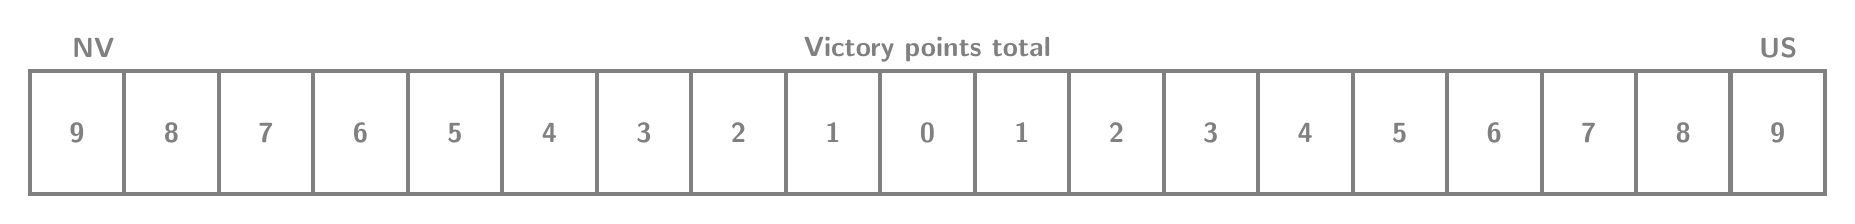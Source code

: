 \begin{tikzpicture}[scale=1.2]
    \definecolor{svggray}{RGB}{128,128,128}
    \tikzset{every node/.style={text=svggray}, every path/.style={draw=svggray}}

    % Define box size
    \def\boxwidth{1.0}
    \def\boxheight{1.3}
    \def\lw{1.5pt} % Parameterized line thickness

    % Define victory points (NV decreasing, US increasing)
    \def\victorypoints{9, 8, 7, 6, 5, 4, 3, 2, 1, 0, 1, 2, 3, 4, 5, 6, 7, 8, 9}

    \def\ypos{0.25}
    % Labels
    \node[anchor=east] at (1, \ypos) {\sffamily \bfseries NV};
    \node[anchor=west] at (18*\boxwidth + 0.2, \ypos) {\sffamily \bfseries US};
    \node[anchor=south] at (9.5*\boxwidth, \ypos-0.25) {\sffamily \bfseries Victory points total}; % Centered over the track

    % Draw boxes and numbers
    \foreach \x [count=\i] in \victorypoints {
        \pgfmathsetmacro\xpos{\i - 1}
        \draw[line width=\lw] (\xpos*\boxwidth, 0) rectangle (\xpos*\boxwidth + \boxwidth, -\boxheight);
        \node at (\xpos*\boxwidth + 0.5, -0.65) {\sffamily \bfseries \x};
    }

\end{tikzpicture}
